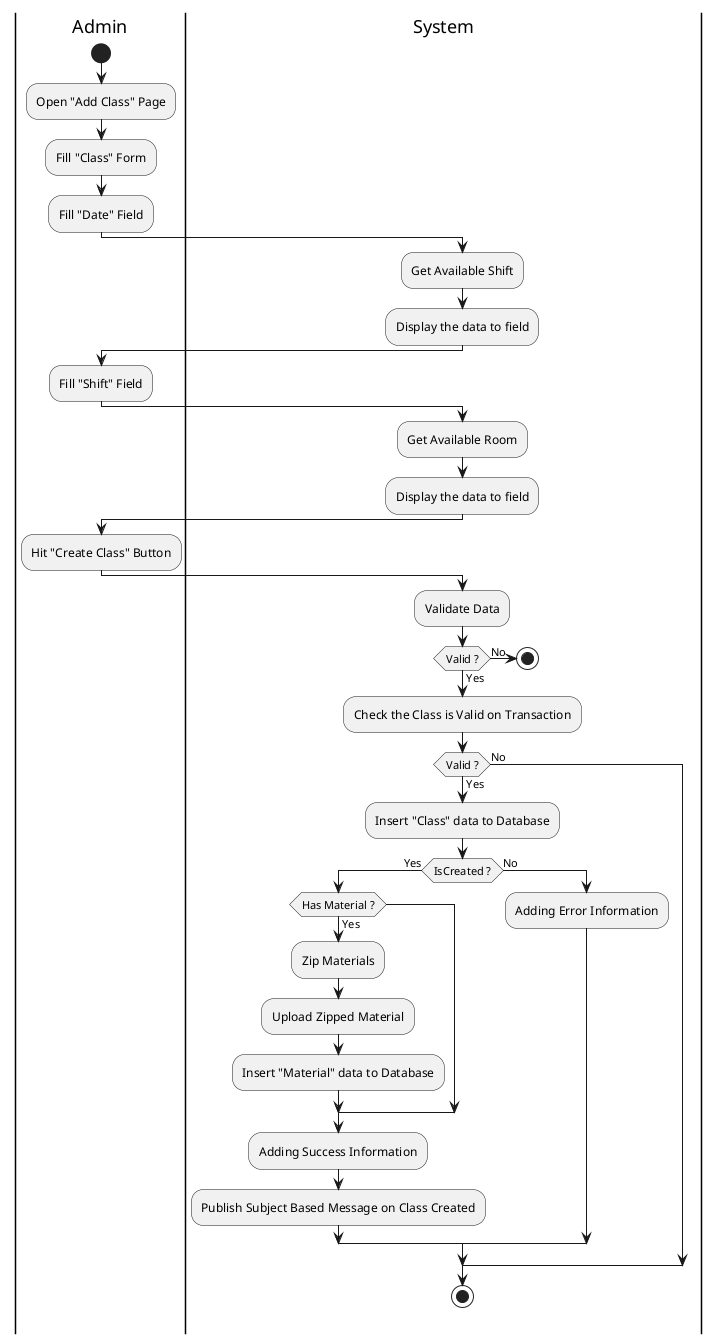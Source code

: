 @startuml CreateClass

skinparam ConditionEndStyle hline
skinparam Monochrome true
skinparam Shadowing false

|Admin|
start
:Open "Add Class" Page;
:Fill "Class" Form;

:Fill "Date" Field;

|System|
:Get Available Shift;
:Display the data to field;

|Admin|
:Fill "Shift" Field;

|System|
:Get Available Room;
:Display the data to field;

|Admin|
:Hit "Create Class" Button;

|System|
:Validate Data;
if (Valid ?) then (Yes)
    :Check the Class is Valid on Transaction;

    if (Valid ?) then (Yes)

        :Insert "Class" data to Database;
        if (IsCreated ?) then (Yes)
            if (Has Material ?) then (Yes)
                :Zip Materials;
                :Upload Zipped Material;
                :Insert "Material" data to Database;
            endif
            :Adding Success Information;
            :Publish Subject Based Message on Class Created;
        else (No)
            :Adding Error Information;
        endif
    else (No)
    endif
    stop
else (No)
    stop
endif

@enduml